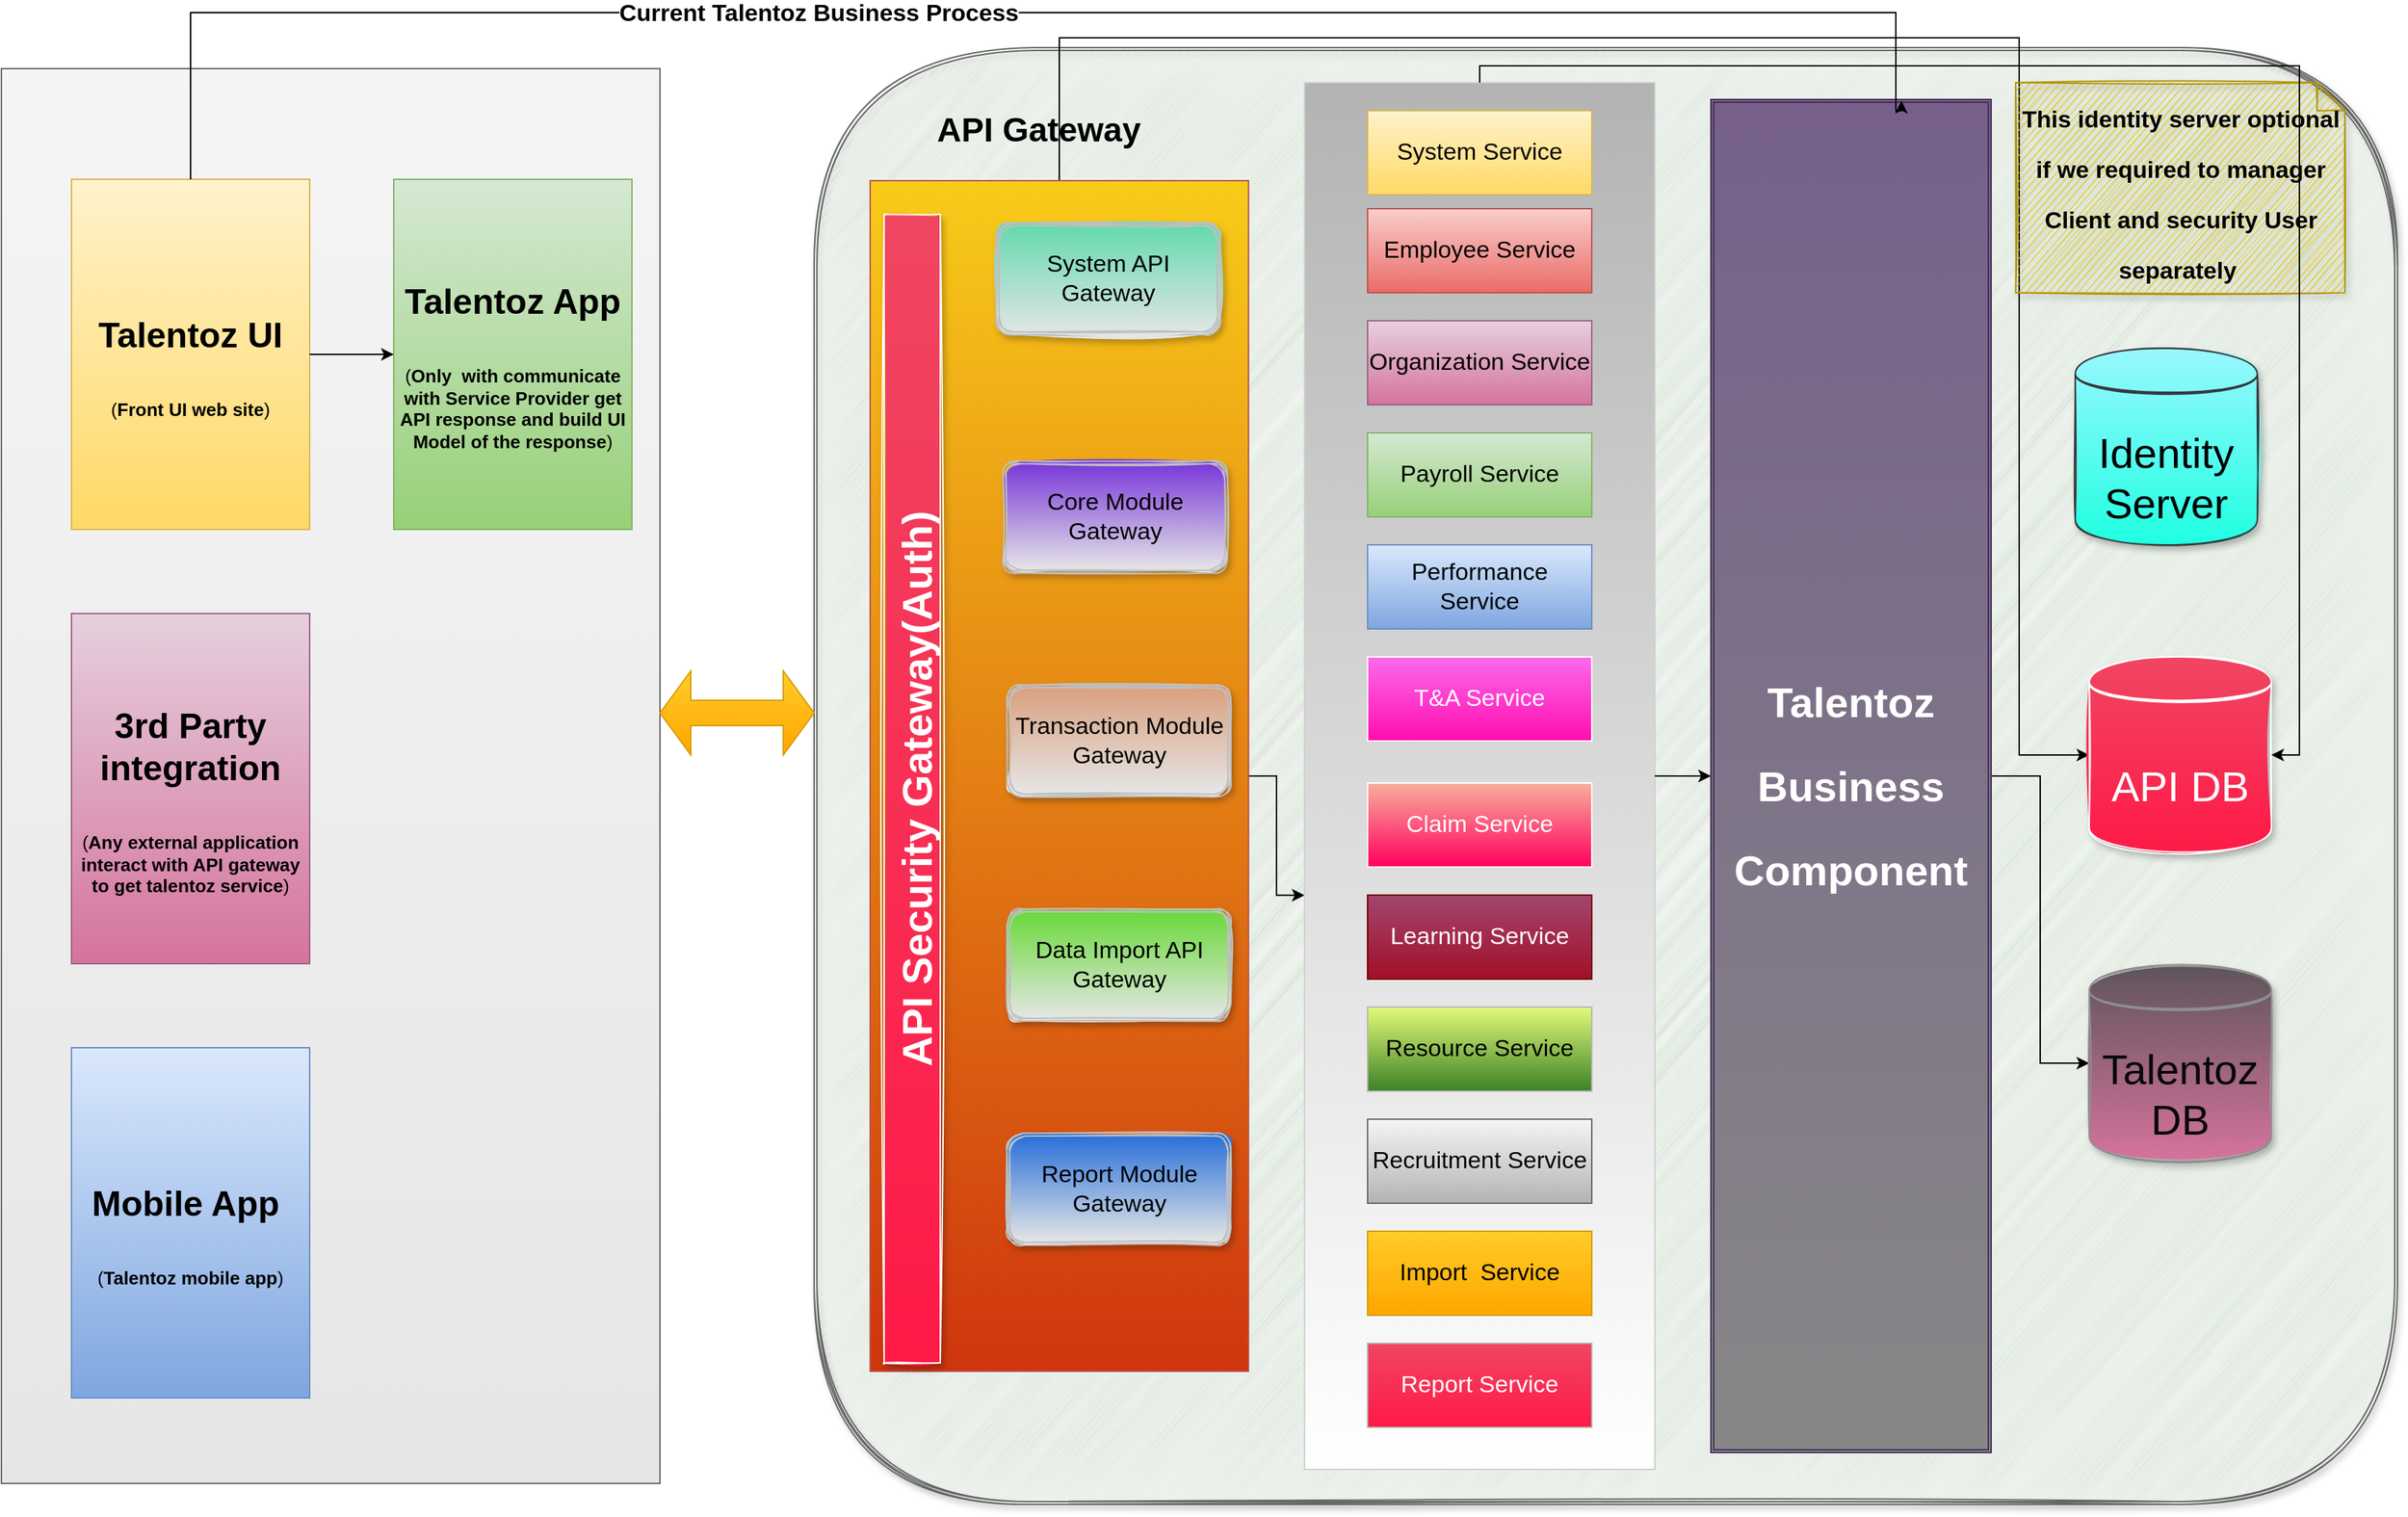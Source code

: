 <mxfile version="20.0.4" type="github">
  <diagram id="NsxCB-QqvoKfSkn2WVq3" name="Page-1">
    <mxGraphModel dx="3824" dy="1125" grid="1" gridSize="10" guides="1" tooltips="1" connect="1" arrows="1" fold="1" page="1" pageScale="1" pageWidth="827" pageHeight="1169" math="0" shadow="0">
      <root>
        <mxCell id="0" />
        <mxCell id="1" parent="0" />
        <mxCell id="25oaMbJbK_RTb96W0AZA-32" value="" style="whiteSpace=wrap;html=1;fontSize=25;fillColor=#f5f5f5;gradientColor=#E6E6E6;strokeColor=#666666;" vertex="1" parent="1">
          <mxGeometry x="-1270" y="92" width="470" height="1010" as="geometry" />
        </mxCell>
        <mxCell id="25oaMbJbK_RTb96W0AZA-26" value="" style="shape=ext;double=1;rounded=1;whiteSpace=wrap;html=1;strokeColor=#666666;fillColor=#E3F7E2;fontColor=#333333;glass=0;sketch=1;shadow=1;" vertex="1" parent="1">
          <mxGeometry x="-690" y="77" width="1130" height="1040" as="geometry" />
        </mxCell>
        <mxCell id="25oaMbJbK_RTb96W0AZA-46" value="" style="edgeStyle=orthogonalEdgeStyle;rounded=0;orthogonalLoop=1;jettySize=auto;html=1;fontSize=27;endSize=6;strokeColor=default;fillColor=#00FFFF;entryX=0;entryY=0.586;entryDx=0;entryDy=0;entryPerimeter=0;" edge="1" parent="1" source="25oaMbJbK_RTb96W0AZA-2" target="25oaMbJbK_RTb96W0AZA-3">
          <mxGeometry relative="1" as="geometry">
            <mxPoint x="-360.0" y="682" as="targetPoint" />
          </mxGeometry>
        </mxCell>
        <mxCell id="25oaMbJbK_RTb96W0AZA-123" style="edgeStyle=orthogonalEdgeStyle;rounded=0;orthogonalLoop=1;jettySize=auto;html=1;entryX=0;entryY=0.5;entryDx=0;entryDy=0;fontFamily=Helvetica;fontSize=17;fontColor=#FFFFFF;endSize=6;strokeColor=default;fillColor=#00FFFF;" edge="1" parent="1" source="25oaMbJbK_RTb96W0AZA-2" target="25oaMbJbK_RTb96W0AZA-112">
          <mxGeometry relative="1" as="geometry">
            <Array as="points">
              <mxPoint x="-515" y="70" />
              <mxPoint x="170" y="70" />
              <mxPoint x="170" y="582" />
            </Array>
          </mxGeometry>
        </mxCell>
        <mxCell id="25oaMbJbK_RTb96W0AZA-2" value="&lt;h1&gt;&lt;br&gt;&lt;/h1&gt;" style="whiteSpace=wrap;html=1;fillColor=#F8CB19;strokeColor=#b85450;gradientColor=#CF350E;" vertex="1" parent="1">
          <mxGeometry x="-650" y="172" width="270" height="850" as="geometry" />
        </mxCell>
        <mxCell id="25oaMbJbK_RTb96W0AZA-1" value="&lt;h1 style=&quot;font-size: 25px;&quot;&gt;Talentoz App&lt;/h1&gt;&lt;br&gt;&lt;font style=&quot;font-size: 13px;&quot;&gt;(&lt;b&gt;Only&amp;nbsp; with communicate with Service Provider get API response and build UI Model of the&amp;nbsp;response&lt;/b&gt;)&lt;/font&gt;" style="whiteSpace=wrap;html=1;fillColor=#d5e8d4;strokeColor=#82b366;gradientColor=#97d077;" vertex="1" parent="1">
          <mxGeometry x="-990" y="171" width="170" height="250" as="geometry" />
        </mxCell>
        <mxCell id="25oaMbJbK_RTb96W0AZA-39" value="" style="shape=doubleArrow;whiteSpace=wrap;html=1;fontSize=25;strokeColor=#d79b00;fillColor=#ffcd28;gradientColor=#ffa500;" vertex="1" parent="1">
          <mxGeometry x="-800" y="522" width="110" height="60" as="geometry" />
        </mxCell>
        <mxCell id="25oaMbJbK_RTb96W0AZA-40" value="" style="group" vertex="1" connectable="0" parent="1">
          <mxGeometry x="-1220" y="171" width="170" height="870" as="geometry" />
        </mxCell>
        <mxCell id="25oaMbJbK_RTb96W0AZA-29" value="&lt;h1 style=&quot;font-size: 25px;&quot;&gt;3rd Party integration&lt;/h1&gt;&lt;br&gt;&lt;font style=&quot;font-size: 13px;&quot;&gt;(&lt;b&gt;&lt;font style=&quot;font-size: 13px;&quot;&gt;Any external application interact with API gateway to get talentoz service&lt;/font&gt;&lt;/b&gt;)&lt;/font&gt;" style="whiteSpace=wrap;html=1;fillColor=#e6d0de;strokeColor=#996185;gradientColor=#d5739d;" vertex="1" parent="25oaMbJbK_RTb96W0AZA-40">
          <mxGeometry y="310" width="170" height="250" as="geometry" />
        </mxCell>
        <mxCell id="25oaMbJbK_RTb96W0AZA-30" value="&lt;h1 style=&quot;font-size: 25px;&quot;&gt;Mobile App&amp;nbsp;&lt;/h1&gt;&lt;br&gt;&lt;font style=&quot;font-size: 13px;&quot;&gt;(&lt;b&gt;Talentoz mobile app&lt;/b&gt;)&lt;/font&gt;" style="whiteSpace=wrap;html=1;fillColor=#dae8fc;strokeColor=#6c8ebf;gradientColor=#7ea6e0;" vertex="1" parent="25oaMbJbK_RTb96W0AZA-40">
          <mxGeometry y="620" width="170" height="250" as="geometry" />
        </mxCell>
        <mxCell id="25oaMbJbK_RTb96W0AZA-38" value="&lt;h1 style=&quot;font-size: 25px;&quot;&gt;Talentoz UI&lt;/h1&gt;&lt;br&gt;&lt;font style=&quot;font-size: 13px;&quot;&gt;(&lt;b&gt;Front UI web site&lt;/b&gt;)&lt;/font&gt;" style="whiteSpace=wrap;html=1;fillColor=#fff2cc;strokeColor=#d6b656;gradientColor=#ffd966;" vertex="1" parent="25oaMbJbK_RTb96W0AZA-40">
          <mxGeometry width="170" height="250" as="geometry" />
        </mxCell>
        <mxCell id="25oaMbJbK_RTb96W0AZA-119" style="edgeStyle=orthogonalEdgeStyle;rounded=0;orthogonalLoop=1;jettySize=auto;html=1;entryX=0;entryY=0.5;entryDx=0;entryDy=0;fontFamily=Helvetica;fontSize=17;fontColor=#FFFFFF;endSize=6;strokeColor=default;fillColor=#00FFFF;" edge="1" parent="1" source="25oaMbJbK_RTb96W0AZA-42" target="25oaMbJbK_RTb96W0AZA-113">
          <mxGeometry relative="1" as="geometry" />
        </mxCell>
        <mxCell id="25oaMbJbK_RTb96W0AZA-42" value="&lt;h1&gt;&lt;font style=&quot;font-size: 30px;&quot;&gt;Talentoz Business Component&lt;/font&gt;&lt;/h1&gt;" style="shape=ext;double=1;whiteSpace=wrap;html=1;fontSize=25;strokeColor=#432D57;fillColor=#76608a;fontColor=#ffffff;gradientColor=#878787;" vertex="1" parent="1">
          <mxGeometry x="-50" y="114" width="200" height="966" as="geometry" />
        </mxCell>
        <mxCell id="25oaMbJbK_RTb96W0AZA-44" value="" style="group;fillColor=#f5f5f5;gradientColor=#b3b3b3;strokeColor=#666666;" vertex="1" connectable="0" parent="1">
          <mxGeometry x="-340" y="102" width="250" height="990" as="geometry" />
        </mxCell>
        <mxCell id="25oaMbJbK_RTb96W0AZA-3" value="" style="whiteSpace=wrap;html=1;fillColor=#B3B3B3;strokeColor=#CFCFCF;fontColor=#333333;gradientColor=#FFFFFF;" vertex="1" parent="25oaMbJbK_RTb96W0AZA-44">
          <mxGeometry width="250" height="990" as="geometry" />
        </mxCell>
        <mxCell id="25oaMbJbK_RTb96W0AZA-5" value="&lt;font style=&quot;font-size: 15px;&quot;&gt;System Service&lt;/font&gt;" style="rounded=0;whiteSpace=wrap;html=1;fillColor=#ffff88;strokeColor=#36393d;" vertex="1" parent="25oaMbJbK_RTb96W0AZA-44">
          <mxGeometry x="45" y="20" width="160" height="60" as="geometry" />
        </mxCell>
        <mxCell id="25oaMbJbK_RTb96W0AZA-6" value="&lt;font style=&quot;font-size: 15px;&quot;&gt;Employee Service&lt;/font&gt;" style="rounded=0;whiteSpace=wrap;html=1;fillColor=#f9f7ed;strokeColor=#36393d;" vertex="1" parent="25oaMbJbK_RTb96W0AZA-44">
          <mxGeometry x="45" y="90" width="160" height="60" as="geometry" />
        </mxCell>
        <mxCell id="25oaMbJbK_RTb96W0AZA-7" value="Organization Service" style="rounded=0;whiteSpace=wrap;html=1;fillColor=#eeeeee;strokeColor=#36393d;fontSize=15;" vertex="1" parent="25oaMbJbK_RTb96W0AZA-44">
          <mxGeometry x="45" y="170" width="160" height="60" as="geometry" />
        </mxCell>
        <mxCell id="25oaMbJbK_RTb96W0AZA-8" value="Payroll Service" style="rounded=0;whiteSpace=wrap;html=1;fillColor=#ffe6cc;strokeColor=#d79b00;fontSize=15;" vertex="1" parent="25oaMbJbK_RTb96W0AZA-44">
          <mxGeometry x="45" y="250" width="160" height="60" as="geometry" />
        </mxCell>
        <mxCell id="25oaMbJbK_RTb96W0AZA-9" value="Performance Service" style="rounded=0;whiteSpace=wrap;html=1;fillColor=#e1d5e7;strokeColor=#9673a6;fontSize=15;" vertex="1" parent="25oaMbJbK_RTb96W0AZA-44">
          <mxGeometry x="45" y="330" width="160" height="60" as="geometry" />
        </mxCell>
        <mxCell id="25oaMbJbK_RTb96W0AZA-10" value="T&amp;amp;A Service" style="rounded=0;whiteSpace=wrap;html=1;fillColor=#d5e8d4;strokeColor=#82b366;" vertex="1" parent="25oaMbJbK_RTb96W0AZA-44">
          <mxGeometry x="45" y="410" width="160" height="60" as="geometry" />
        </mxCell>
        <mxCell id="25oaMbJbK_RTb96W0AZA-11" value="Claim Service" style="rounded=0;whiteSpace=wrap;html=1;fillColor=#bac8d3;strokeColor=#23445d;" vertex="1" parent="25oaMbJbK_RTb96W0AZA-44">
          <mxGeometry x="45" y="500" width="160" height="60" as="geometry" />
        </mxCell>
        <mxCell id="25oaMbJbK_RTb96W0AZA-12" value="Learning Service" style="rounded=0;whiteSpace=wrap;html=1;fillColor=#b1ddf0;strokeColor=#10739e;" vertex="1" parent="25oaMbJbK_RTb96W0AZA-44">
          <mxGeometry x="45" y="580" width="160" height="60" as="geometry" />
        </mxCell>
        <mxCell id="25oaMbJbK_RTb96W0AZA-13" value="Resource Service" style="rounded=0;whiteSpace=wrap;html=1;fillColor=#fad9d5;strokeColor=#ae4132;fontSize=15;" vertex="1" parent="25oaMbJbK_RTb96W0AZA-44">
          <mxGeometry x="45" y="660" width="160" height="60" as="geometry" />
        </mxCell>
        <mxCell id="25oaMbJbK_RTb96W0AZA-14" value="Recruitment Service" style="rounded=0;whiteSpace=wrap;html=1;fillColor=#FFC35C;strokeColor=#36393d;fontSize=15;" vertex="1" parent="25oaMbJbK_RTb96W0AZA-44">
          <mxGeometry x="45" y="740" width="160" height="60" as="geometry" />
        </mxCell>
        <mxCell id="25oaMbJbK_RTb96W0AZA-15" value="Import&amp;nbsp; Service" style="rounded=0;whiteSpace=wrap;html=1;fillColor=#9FA9C9;fontSize=15;" vertex="1" parent="25oaMbJbK_RTb96W0AZA-44">
          <mxGeometry x="45" y="820" width="160" height="60" as="geometry" />
        </mxCell>
        <mxCell id="25oaMbJbK_RTb96W0AZA-16" value="Report Service" style="rounded=0;whiteSpace=wrap;html=1;fillColor=#F0C1E2;fontSize=17;gradientColor=#ffffff;strokeColor=#B5B5B5;" vertex="1" parent="25oaMbJbK_RTb96W0AZA-44">
          <mxGeometry x="45" y="900" width="160" height="60" as="geometry" />
        </mxCell>
        <mxCell id="25oaMbJbK_RTb96W0AZA-48" value="T&amp;amp;A Service" style="rounded=0;whiteSpace=wrap;html=1;fillColor=#d5e8d4;strokeColor=#82b366;fontSize=15;" vertex="1" parent="25oaMbJbK_RTb96W0AZA-44">
          <mxGeometry x="45" y="410" width="160" height="60" as="geometry" />
        </mxCell>
        <mxCell id="25oaMbJbK_RTb96W0AZA-49" value="Claim Service" style="rounded=0;whiteSpace=wrap;html=1;fillColor=#bac8d3;strokeColor=#23445d;fontSize=15;" vertex="1" parent="25oaMbJbK_RTb96W0AZA-44">
          <mxGeometry x="45" y="500" width="160" height="60" as="geometry" />
        </mxCell>
        <mxCell id="25oaMbJbK_RTb96W0AZA-50" value="Learning Service" style="rounded=0;whiteSpace=wrap;html=1;fillColor=#b1ddf0;strokeColor=#10739e;fontSize=15;" vertex="1" parent="25oaMbJbK_RTb96W0AZA-44">
          <mxGeometry x="45" y="580" width="160" height="60" as="geometry" />
        </mxCell>
        <mxCell id="25oaMbJbK_RTb96W0AZA-51" value="&lt;font style=&quot;font-size: 17px;&quot;&gt;System Service&lt;/font&gt;" style="rounded=0;whiteSpace=wrap;html=1;fillColor=#ffff88;strokeColor=#36393d;fontSize=17;gradientColor=#ffffff;" vertex="1" parent="25oaMbJbK_RTb96W0AZA-44">
          <mxGeometry x="45" y="20" width="160" height="60" as="geometry" />
        </mxCell>
        <mxCell id="25oaMbJbK_RTb96W0AZA-52" value="&lt;font style=&quot;font-size: 17px;&quot;&gt;Employee Service&lt;/font&gt;" style="rounded=0;whiteSpace=wrap;html=1;fillColor=#f9f7ed;strokeColor=#36393d;fontSize=17;gradientColor=#ffffff;" vertex="1" parent="25oaMbJbK_RTb96W0AZA-44">
          <mxGeometry x="45" y="90" width="160" height="60" as="geometry" />
        </mxCell>
        <mxCell id="25oaMbJbK_RTb96W0AZA-53" value="Organization Service" style="rounded=0;whiteSpace=wrap;html=1;fillColor=#eeeeee;strokeColor=#36393d;fontSize=17;gradientColor=#ffffff;" vertex="1" parent="25oaMbJbK_RTb96W0AZA-44">
          <mxGeometry x="45" y="170" width="160" height="60" as="geometry" />
        </mxCell>
        <mxCell id="25oaMbJbK_RTb96W0AZA-54" value="Payroll Service" style="rounded=0;whiteSpace=wrap;html=1;fillColor=#ffe6cc;strokeColor=#d79b00;fontSize=17;gradientColor=#ffffff;" vertex="1" parent="25oaMbJbK_RTb96W0AZA-44">
          <mxGeometry x="45" y="250" width="160" height="60" as="geometry" />
        </mxCell>
        <mxCell id="25oaMbJbK_RTb96W0AZA-55" value="Performance Service" style="rounded=0;whiteSpace=wrap;html=1;fillColor=#e1d5e7;strokeColor=#9673a6;fontSize=17;gradientColor=#ffffff;" vertex="1" parent="25oaMbJbK_RTb96W0AZA-44">
          <mxGeometry x="45" y="330" width="160" height="60" as="geometry" />
        </mxCell>
        <mxCell id="25oaMbJbK_RTb96W0AZA-56" value="T&amp;amp;A Service" style="rounded=0;whiteSpace=wrap;html=1;fillColor=#d5e8d4;strokeColor=#82b366;fontSize=17;gradientColor=#ffffff;" vertex="1" parent="25oaMbJbK_RTb96W0AZA-44">
          <mxGeometry x="45" y="410" width="160" height="60" as="geometry" />
        </mxCell>
        <mxCell id="25oaMbJbK_RTb96W0AZA-57" value="Claim Service" style="rounded=0;whiteSpace=wrap;html=1;fillColor=#bac8d3;strokeColor=#B5B5B5;fontSize=17;gradientColor=#ffffff;" vertex="1" parent="25oaMbJbK_RTb96W0AZA-44">
          <mxGeometry x="45" y="500" width="160" height="60" as="geometry" />
        </mxCell>
        <mxCell id="25oaMbJbK_RTb96W0AZA-58" value="Learning Service" style="rounded=0;whiteSpace=wrap;html=1;fillColor=#b1ddf0;strokeColor=#B5B5B5;fontSize=17;gradientColor=#ffffff;" vertex="1" parent="25oaMbJbK_RTb96W0AZA-44">
          <mxGeometry x="45" y="580" width="160" height="60" as="geometry" />
        </mxCell>
        <mxCell id="25oaMbJbK_RTb96W0AZA-59" value="Resource Service" style="rounded=0;whiteSpace=wrap;html=1;fillColor=#fad9d5;strokeColor=#B5B5B5;fontSize=17;gradientColor=#ffffff;" vertex="1" parent="25oaMbJbK_RTb96W0AZA-44">
          <mxGeometry x="45" y="660" width="160" height="60" as="geometry" />
        </mxCell>
        <mxCell id="25oaMbJbK_RTb96W0AZA-60" value="Recruitment Service" style="rounded=0;whiteSpace=wrap;html=1;fillColor=#FFC35C;strokeColor=#B5B5B5;fontSize=17;gradientColor=#ffffff;" vertex="1" parent="25oaMbJbK_RTb96W0AZA-44">
          <mxGeometry x="45" y="740" width="160" height="60" as="geometry" />
        </mxCell>
        <mxCell id="25oaMbJbK_RTb96W0AZA-61" value="Import&amp;nbsp; Service" style="rounded=0;whiteSpace=wrap;html=1;fillColor=#9FA9C9;fontSize=17;gradientColor=#ffffff;strokeColor=#B5B5B5;" vertex="1" parent="25oaMbJbK_RTb96W0AZA-44">
          <mxGeometry x="45" y="820" width="160" height="60" as="geometry" />
        </mxCell>
        <mxCell id="25oaMbJbK_RTb96W0AZA-84" value="" style="group;fillColor=#AD2BA5;gradientColor=#FFFFFF;gradientDirection=south;" vertex="1" connectable="0" parent="25oaMbJbK_RTb96W0AZA-44">
          <mxGeometry width="250" height="990" as="geometry" />
        </mxCell>
        <mxCell id="25oaMbJbK_RTb96W0AZA-85" value="" style="whiteSpace=wrap;html=1;fillColor=#B3B3B3;strokeColor=#CFCFCF;fontColor=#333333;gradientColor=#FFFFFF;" vertex="1" parent="25oaMbJbK_RTb96W0AZA-84">
          <mxGeometry width="250" height="990" as="geometry" />
        </mxCell>
        <mxCell id="25oaMbJbK_RTb96W0AZA-86" value="&lt;font style=&quot;font-size: 15px;&quot;&gt;System Service&lt;/font&gt;" style="rounded=0;whiteSpace=wrap;html=1;fillColor=#ffff88;strokeColor=#36393d;" vertex="1" parent="25oaMbJbK_RTb96W0AZA-84">
          <mxGeometry x="45" y="20" width="160" height="60" as="geometry" />
        </mxCell>
        <mxCell id="25oaMbJbK_RTb96W0AZA-87" value="&lt;font style=&quot;font-size: 15px;&quot;&gt;Employee Service&lt;/font&gt;" style="rounded=0;whiteSpace=wrap;html=1;fillColor=#f9f7ed;strokeColor=#36393d;" vertex="1" parent="25oaMbJbK_RTb96W0AZA-84">
          <mxGeometry x="45" y="90" width="160" height="60" as="geometry" />
        </mxCell>
        <mxCell id="25oaMbJbK_RTb96W0AZA-88" value="Organization Service" style="rounded=0;whiteSpace=wrap;html=1;fillColor=#eeeeee;strokeColor=#36393d;fontSize=15;" vertex="1" parent="25oaMbJbK_RTb96W0AZA-84">
          <mxGeometry x="45" y="170" width="160" height="60" as="geometry" />
        </mxCell>
        <mxCell id="25oaMbJbK_RTb96W0AZA-89" value="Payroll Service" style="rounded=0;whiteSpace=wrap;html=1;fillColor=#ffe6cc;strokeColor=#d79b00;fontSize=15;" vertex="1" parent="25oaMbJbK_RTb96W0AZA-84">
          <mxGeometry x="45" y="250" width="160" height="60" as="geometry" />
        </mxCell>
        <mxCell id="25oaMbJbK_RTb96W0AZA-90" value="Performance Service" style="rounded=0;whiteSpace=wrap;html=1;fillColor=#e1d5e7;strokeColor=#9673a6;fontSize=15;" vertex="1" parent="25oaMbJbK_RTb96W0AZA-84">
          <mxGeometry x="45" y="330" width="160" height="60" as="geometry" />
        </mxCell>
        <mxCell id="25oaMbJbK_RTb96W0AZA-91" value="T&amp;amp;A Service" style="rounded=0;whiteSpace=wrap;html=1;fillColor=#d5e8d4;strokeColor=#82b366;" vertex="1" parent="25oaMbJbK_RTb96W0AZA-84">
          <mxGeometry x="45" y="410" width="160" height="60" as="geometry" />
        </mxCell>
        <mxCell id="25oaMbJbK_RTb96W0AZA-92" value="Claim Service" style="rounded=0;whiteSpace=wrap;html=1;fillColor=#bac8d3;strokeColor=#23445d;" vertex="1" parent="25oaMbJbK_RTb96W0AZA-84">
          <mxGeometry x="45" y="500" width="160" height="60" as="geometry" />
        </mxCell>
        <mxCell id="25oaMbJbK_RTb96W0AZA-93" value="Learning Service" style="rounded=0;whiteSpace=wrap;html=1;fillColor=#b1ddf0;strokeColor=#10739e;" vertex="1" parent="25oaMbJbK_RTb96W0AZA-84">
          <mxGeometry x="45" y="580" width="160" height="60" as="geometry" />
        </mxCell>
        <mxCell id="25oaMbJbK_RTb96W0AZA-94" value="Resource Service" style="rounded=0;whiteSpace=wrap;html=1;fillColor=#fad9d5;strokeColor=#ae4132;fontSize=15;" vertex="1" parent="25oaMbJbK_RTb96W0AZA-84">
          <mxGeometry x="45" y="660" width="160" height="60" as="geometry" />
        </mxCell>
        <mxCell id="25oaMbJbK_RTb96W0AZA-95" value="Recruitment Service" style="rounded=0;whiteSpace=wrap;html=1;fillColor=#FFC35C;strokeColor=#36393d;fontSize=15;" vertex="1" parent="25oaMbJbK_RTb96W0AZA-84">
          <mxGeometry x="45" y="740" width="160" height="60" as="geometry" />
        </mxCell>
        <mxCell id="25oaMbJbK_RTb96W0AZA-96" value="Import&amp;nbsp; Service" style="rounded=0;whiteSpace=wrap;html=1;fillColor=#9FA9C9;fontSize=15;" vertex="1" parent="25oaMbJbK_RTb96W0AZA-84">
          <mxGeometry x="45" y="820" width="160" height="60" as="geometry" />
        </mxCell>
        <mxCell id="25oaMbJbK_RTb96W0AZA-97" value="&lt;font color=&quot;#ffffff&quot;&gt;Report Service&lt;/font&gt;" style="rounded=0;whiteSpace=wrap;html=1;fillColor=#F04662;fontSize=17;gradientColor=#FF1947;strokeColor=#B5B5B5;" vertex="1" parent="25oaMbJbK_RTb96W0AZA-84">
          <mxGeometry x="45" y="900" width="160" height="60" as="geometry" />
        </mxCell>
        <mxCell id="25oaMbJbK_RTb96W0AZA-98" value="T&amp;amp;A Service" style="rounded=0;whiteSpace=wrap;html=1;fillColor=#d5e8d4;strokeColor=#82b366;fontSize=15;" vertex="1" parent="25oaMbJbK_RTb96W0AZA-84">
          <mxGeometry x="45" y="410" width="160" height="60" as="geometry" />
        </mxCell>
        <mxCell id="25oaMbJbK_RTb96W0AZA-99" value="Claim Service" style="rounded=0;whiteSpace=wrap;html=1;fillColor=#bac8d3;strokeColor=#23445d;fontSize=15;" vertex="1" parent="25oaMbJbK_RTb96W0AZA-84">
          <mxGeometry x="45" y="500" width="160" height="60" as="geometry" />
        </mxCell>
        <mxCell id="25oaMbJbK_RTb96W0AZA-100" value="Learning Service" style="rounded=0;whiteSpace=wrap;html=1;fillColor=#b1ddf0;strokeColor=#10739e;fontSize=15;" vertex="1" parent="25oaMbJbK_RTb96W0AZA-84">
          <mxGeometry x="45" y="580" width="160" height="60" as="geometry" />
        </mxCell>
        <mxCell id="25oaMbJbK_RTb96W0AZA-101" value="&lt;font style=&quot;font-size: 17px;&quot;&gt;System Service&lt;/font&gt;" style="rounded=0;whiteSpace=wrap;html=1;fillColor=#fff2cc;strokeColor=#d6b656;fontSize=17;gradientColor=#ffd966;" vertex="1" parent="25oaMbJbK_RTb96W0AZA-84">
          <mxGeometry x="45" y="20" width="160" height="60" as="geometry" />
        </mxCell>
        <mxCell id="25oaMbJbK_RTb96W0AZA-102" value="&lt;font style=&quot;font-size: 17px;&quot;&gt;Employee Service&lt;/font&gt;" style="rounded=0;whiteSpace=wrap;html=1;fillColor=#f8cecc;strokeColor=#b85450;fontSize=17;gradientColor=#ea6b66;" vertex="1" parent="25oaMbJbK_RTb96W0AZA-84">
          <mxGeometry x="45" y="90" width="160" height="60" as="geometry" />
        </mxCell>
        <mxCell id="25oaMbJbK_RTb96W0AZA-103" value="Organization Service" style="rounded=0;whiteSpace=wrap;html=1;fillColor=#e6d0de;strokeColor=#996185;fontSize=17;gradientColor=#d5739d;" vertex="1" parent="25oaMbJbK_RTb96W0AZA-84">
          <mxGeometry x="45" y="170" width="160" height="60" as="geometry" />
        </mxCell>
        <mxCell id="25oaMbJbK_RTb96W0AZA-104" value="Payroll Service" style="rounded=0;whiteSpace=wrap;html=1;fillColor=#d5e8d4;strokeColor=#82b366;fontSize=17;gradientColor=#97d077;" vertex="1" parent="25oaMbJbK_RTb96W0AZA-84">
          <mxGeometry x="45" y="250" width="160" height="60" as="geometry" />
        </mxCell>
        <mxCell id="25oaMbJbK_RTb96W0AZA-105" value="Performance Service" style="rounded=0;whiteSpace=wrap;html=1;fillColor=#dae8fc;strokeColor=#6c8ebf;fontSize=17;gradientColor=#7ea6e0;" vertex="1" parent="25oaMbJbK_RTb96W0AZA-84">
          <mxGeometry x="45" y="330" width="160" height="60" as="geometry" />
        </mxCell>
        <mxCell id="25oaMbJbK_RTb96W0AZA-106" value="&lt;font color=&quot;#ffffff&quot;&gt;T&amp;amp;A Service&lt;/font&gt;" style="rounded=0;whiteSpace=wrap;html=1;fillColor=#FC6AED;strokeColor=#FFFFFF;fontSize=17;gradientColor=#FF0DAE;" vertex="1" parent="25oaMbJbK_RTb96W0AZA-84">
          <mxGeometry x="45" y="410" width="160" height="60" as="geometry" />
        </mxCell>
        <mxCell id="25oaMbJbK_RTb96W0AZA-107" value="&lt;font color=&quot;#ffffff&quot;&gt;Claim Service&lt;/font&gt;" style="rounded=0;whiteSpace=wrap;html=1;fillColor=#F8AF9C;strokeColor=#FFFFFF;fontSize=17;gradientColor=#FF005E;" vertex="1" parent="25oaMbJbK_RTb96W0AZA-84">
          <mxGeometry x="45" y="500" width="160" height="60" as="geometry" />
        </mxCell>
        <mxCell id="25oaMbJbK_RTb96W0AZA-108" value="Learning Service" style="rounded=0;whiteSpace=wrap;html=1;fillColor=#A2466E;strokeColor=#6F0000;fontSize=17;fontColor=#ffffff;gradientColor=#A20F27;" vertex="1" parent="25oaMbJbK_RTb96W0AZA-84">
          <mxGeometry x="45" y="580" width="160" height="60" as="geometry" />
        </mxCell>
        <mxCell id="25oaMbJbK_RTb96W0AZA-109" value="Resource Service" style="rounded=0;whiteSpace=wrap;html=1;fillColor=#E4FA78;strokeColor=#B5B5B5;fontSize=17;gradientColor=#3C8227;" vertex="1" parent="25oaMbJbK_RTb96W0AZA-84">
          <mxGeometry x="45" y="660" width="160" height="60" as="geometry" />
        </mxCell>
        <mxCell id="25oaMbJbK_RTb96W0AZA-110" value="Recruitment Service" style="rounded=0;whiteSpace=wrap;html=1;fillColor=#f5f5f5;strokeColor=#666666;fontSize=17;gradientColor=#b3b3b3;" vertex="1" parent="25oaMbJbK_RTb96W0AZA-84">
          <mxGeometry x="45" y="740" width="160" height="60" as="geometry" />
        </mxCell>
        <mxCell id="25oaMbJbK_RTb96W0AZA-111" value="Import&amp;nbsp; Service" style="rounded=0;whiteSpace=wrap;html=1;fillColor=#ffcd28;fontSize=17;gradientColor=#ffa500;strokeColor=#d79b00;" vertex="1" parent="25oaMbJbK_RTb96W0AZA-84">
          <mxGeometry x="45" y="820" width="160" height="60" as="geometry" />
        </mxCell>
        <mxCell id="25oaMbJbK_RTb96W0AZA-47" value="" style="edgeStyle=orthogonalEdgeStyle;rounded=0;orthogonalLoop=1;jettySize=auto;html=1;fontSize=27;endSize=6;strokeColor=default;fillColor=#00FFFF;" edge="1" parent="1" source="25oaMbJbK_RTb96W0AZA-3" target="25oaMbJbK_RTb96W0AZA-42">
          <mxGeometry relative="1" as="geometry" />
        </mxCell>
        <mxCell id="25oaMbJbK_RTb96W0AZA-62" value="" style="edgeStyle=orthogonalEdgeStyle;rounded=0;orthogonalLoop=1;jettySize=auto;html=1;fontSize=17;endSize=6;strokeColor=default;fillColor=#00FFFF;" edge="1" parent="1" source="25oaMbJbK_RTb96W0AZA-38" target="25oaMbJbK_RTb96W0AZA-1">
          <mxGeometry relative="1" as="geometry" />
        </mxCell>
        <mxCell id="25oaMbJbK_RTb96W0AZA-70" style="edgeStyle=orthogonalEdgeStyle;rounded=0;orthogonalLoop=1;jettySize=auto;html=1;entryX=0.68;entryY=0.001;entryDx=0;entryDy=0;fontSize=17;endSize=6;strokeColor=default;fillColor=#00FFFF;entryPerimeter=0;" edge="1" parent="1" source="25oaMbJbK_RTb96W0AZA-38" target="25oaMbJbK_RTb96W0AZA-42">
          <mxGeometry relative="1" as="geometry">
            <Array as="points">
              <mxPoint x="-1135" y="52" />
              <mxPoint x="82" y="52" />
              <mxPoint x="82" y="122" />
              <mxPoint x="86" y="122" />
            </Array>
          </mxGeometry>
        </mxCell>
        <mxCell id="25oaMbJbK_RTb96W0AZA-71" value="&lt;b&gt;Current Talentoz Business Process&lt;/b&gt;" style="edgeLabel;html=1;align=center;verticalAlign=middle;resizable=0;points=[];fontSize=17;" vertex="1" connectable="0" parent="25oaMbJbK_RTb96W0AZA-70">
          <mxGeometry x="-0.2" y="-1" relative="1" as="geometry">
            <mxPoint as="offset" />
          </mxGeometry>
        </mxCell>
        <mxCell id="25oaMbJbK_RTb96W0AZA-78" value="Data Import API Gateway" style="shape=ext;double=1;rounded=1;whiteSpace=wrap;html=1;shadow=1;glass=0;sketch=1;fontSize=17;strokeColor=#BFBFBF;fillColor=#6AD93B;gradientColor=#E6E6E6;" vertex="1" parent="1">
          <mxGeometry x="-552.5" y="692" width="160" height="80" as="geometry" />
        </mxCell>
        <mxCell id="25oaMbJbK_RTb96W0AZA-79" value="Transaction Module Gateway" style="shape=ext;double=1;rounded=1;whiteSpace=wrap;html=1;shadow=1;glass=0;sketch=1;fontSize=17;strokeColor=#BFBFBF;fillColor=#D9A180;gradientColor=#E6E6E6;" vertex="1" parent="1">
          <mxGeometry x="-552.5" y="532" width="160" height="80" as="geometry" />
        </mxCell>
        <mxCell id="25oaMbJbK_RTb96W0AZA-80" value="Report Module Gateway" style="shape=ext;double=1;rounded=1;whiteSpace=wrap;html=1;shadow=1;glass=0;sketch=1;fontSize=17;strokeColor=#BFBFBF;fillColor=#2970D9;gradientColor=#E6E6E6;" vertex="1" parent="1">
          <mxGeometry x="-552.5" y="852" width="160" height="80" as="geometry" />
        </mxCell>
        <mxCell id="25oaMbJbK_RTb96W0AZA-81" value="API Gateway" style="text;strokeColor=none;fillColor=none;html=1;fontSize=24;fontStyle=1;verticalAlign=middle;align=center;rounded=1;shadow=1;glass=0;sketch=1;" vertex="1" parent="1">
          <mxGeometry x="-580" y="116" width="100" height="40" as="geometry" />
        </mxCell>
        <mxCell id="25oaMbJbK_RTb96W0AZA-83" style="edgeStyle=orthogonalEdgeStyle;rounded=0;orthogonalLoop=1;jettySize=auto;html=1;exitX=0.5;exitY=1;exitDx=0;exitDy=0;fontSize=17;endSize=6;strokeColor=default;fillColor=#00FFFF;" edge="1" parent="1" source="25oaMbJbK_RTb96W0AZA-2" target="25oaMbJbK_RTb96W0AZA-2">
          <mxGeometry relative="1" as="geometry" />
        </mxCell>
        <mxCell id="25oaMbJbK_RTb96W0AZA-112" value="&lt;font face=&quot;Helvetica&quot;&gt;API DB&lt;/font&gt;" style="shape=datastore;whiteSpace=wrap;html=1;rounded=1;shadow=1;glass=0;labelBackgroundColor=none;sketch=1;fontFamily=Times New Roman;fontSize=30;fontColor=#FFFFFF;strokeColor=#FFFFFF;fillColor=#F04662;gradientColor=#FF1947;gradientDirection=south;" vertex="1" parent="1">
          <mxGeometry x="220" y="512" width="130" height="140" as="geometry" />
        </mxCell>
        <mxCell id="25oaMbJbK_RTb96W0AZA-113" value="&lt;font face=&quot;Helvetica&quot; color=&quot;#080808&quot;&gt;Talentoz DB&lt;/font&gt;" style="shape=datastore;whiteSpace=wrap;html=1;rounded=1;shadow=1;glass=0;labelBackgroundColor=none;sketch=1;fontFamily=Times New Roman;fontSize=30;strokeColor=#8F8F8F;fillColor=#5E555B;gradientColor=#d5739d;gradientDirection=south;" vertex="1" parent="1">
          <mxGeometry x="220" y="732" width="130" height="140" as="geometry" />
        </mxCell>
        <mxCell id="25oaMbJbK_RTb96W0AZA-114" value="System API Gateway" style="shape=ext;double=1;rounded=1;whiteSpace=wrap;html=1;shadow=1;glass=0;sketch=1;fontSize=17;strokeColor=#BFBFBF;fillColor=#64D9AE;gradientColor=#E6E6E6;" vertex="1" parent="1">
          <mxGeometry x="-560" y="202" width="160" height="80" as="geometry" />
        </mxCell>
        <mxCell id="25oaMbJbK_RTb96W0AZA-115" value="Core Module Gateway" style="shape=ext;double=1;rounded=1;whiteSpace=wrap;html=1;shadow=1;glass=0;sketch=1;fontSize=17;strokeColor=#BFBFBF;fillColor=#7736D9;gradientColor=#E6E6E6;" vertex="1" parent="1">
          <mxGeometry x="-555" y="372" width="160" height="80" as="geometry" />
        </mxCell>
        <mxCell id="25oaMbJbK_RTb96W0AZA-116" value="API Security Gateway(Auth)" style="swimlane;horizontal=0;rounded=1;shadow=1;glass=0;labelBackgroundColor=none;sketch=1;fontFamily=Helvetica;fontSize=30;fontColor=#FFFFFF;strokeColor=#FFFFFF;fillColor=#F04662;gradientColor=#FF1947;gradientDirection=south;startSize=40;" vertex="1" parent="1">
          <mxGeometry x="-640" y="196" width="40" height="820" as="geometry" />
        </mxCell>
        <mxCell id="25oaMbJbK_RTb96W0AZA-117" value="&lt;font face=&quot;Helvetica&quot;&gt;Identity Server&lt;/font&gt;" style="shape=datastore;whiteSpace=wrap;html=1;rounded=1;shadow=1;glass=0;labelBackgroundColor=none;sketch=1;fontFamily=Times New Roman;fontSize=30;strokeColor=#36393d;fillColor=#99F8FF;gradientDirection=south;gradientColor=#1FFFE1;" vertex="1" parent="1">
          <mxGeometry x="210" y="292" width="130" height="140" as="geometry" />
        </mxCell>
        <mxCell id="25oaMbJbK_RTb96W0AZA-118" value="&lt;font style=&quot;font-size: 17px;&quot;&gt;&lt;b&gt;This identity server optional if we required to manager Client and security User separately&amp;nbsp;&lt;/b&gt;&lt;/font&gt;" style="shape=note;size=20;whiteSpace=wrap;html=1;rounded=1;shadow=1;glass=0;labelBackgroundColor=none;sketch=1;fontFamily=Helvetica;fontSize=30;fontColor=#000000;strokeColor=#B09500;fillColor=#e3c800;gradientDirection=south;" vertex="1" parent="1">
          <mxGeometry x="167.5" y="102" width="235" height="150" as="geometry" />
        </mxCell>
        <mxCell id="25oaMbJbK_RTb96W0AZA-122" style="edgeStyle=orthogonalEdgeStyle;rounded=0;orthogonalLoop=1;jettySize=auto;html=1;entryX=1;entryY=0.5;entryDx=0;entryDy=0;fontFamily=Helvetica;fontSize=17;fontColor=#FFFFFF;endSize=6;strokeColor=default;fillColor=#00FFFF;" edge="1" parent="1" source="25oaMbJbK_RTb96W0AZA-85" target="25oaMbJbK_RTb96W0AZA-112">
          <mxGeometry relative="1" as="geometry">
            <Array as="points">
              <mxPoint x="-215" y="90" />
              <mxPoint x="370" y="90" />
              <mxPoint x="370" y="582" />
            </Array>
          </mxGeometry>
        </mxCell>
      </root>
    </mxGraphModel>
  </diagram>
</mxfile>
